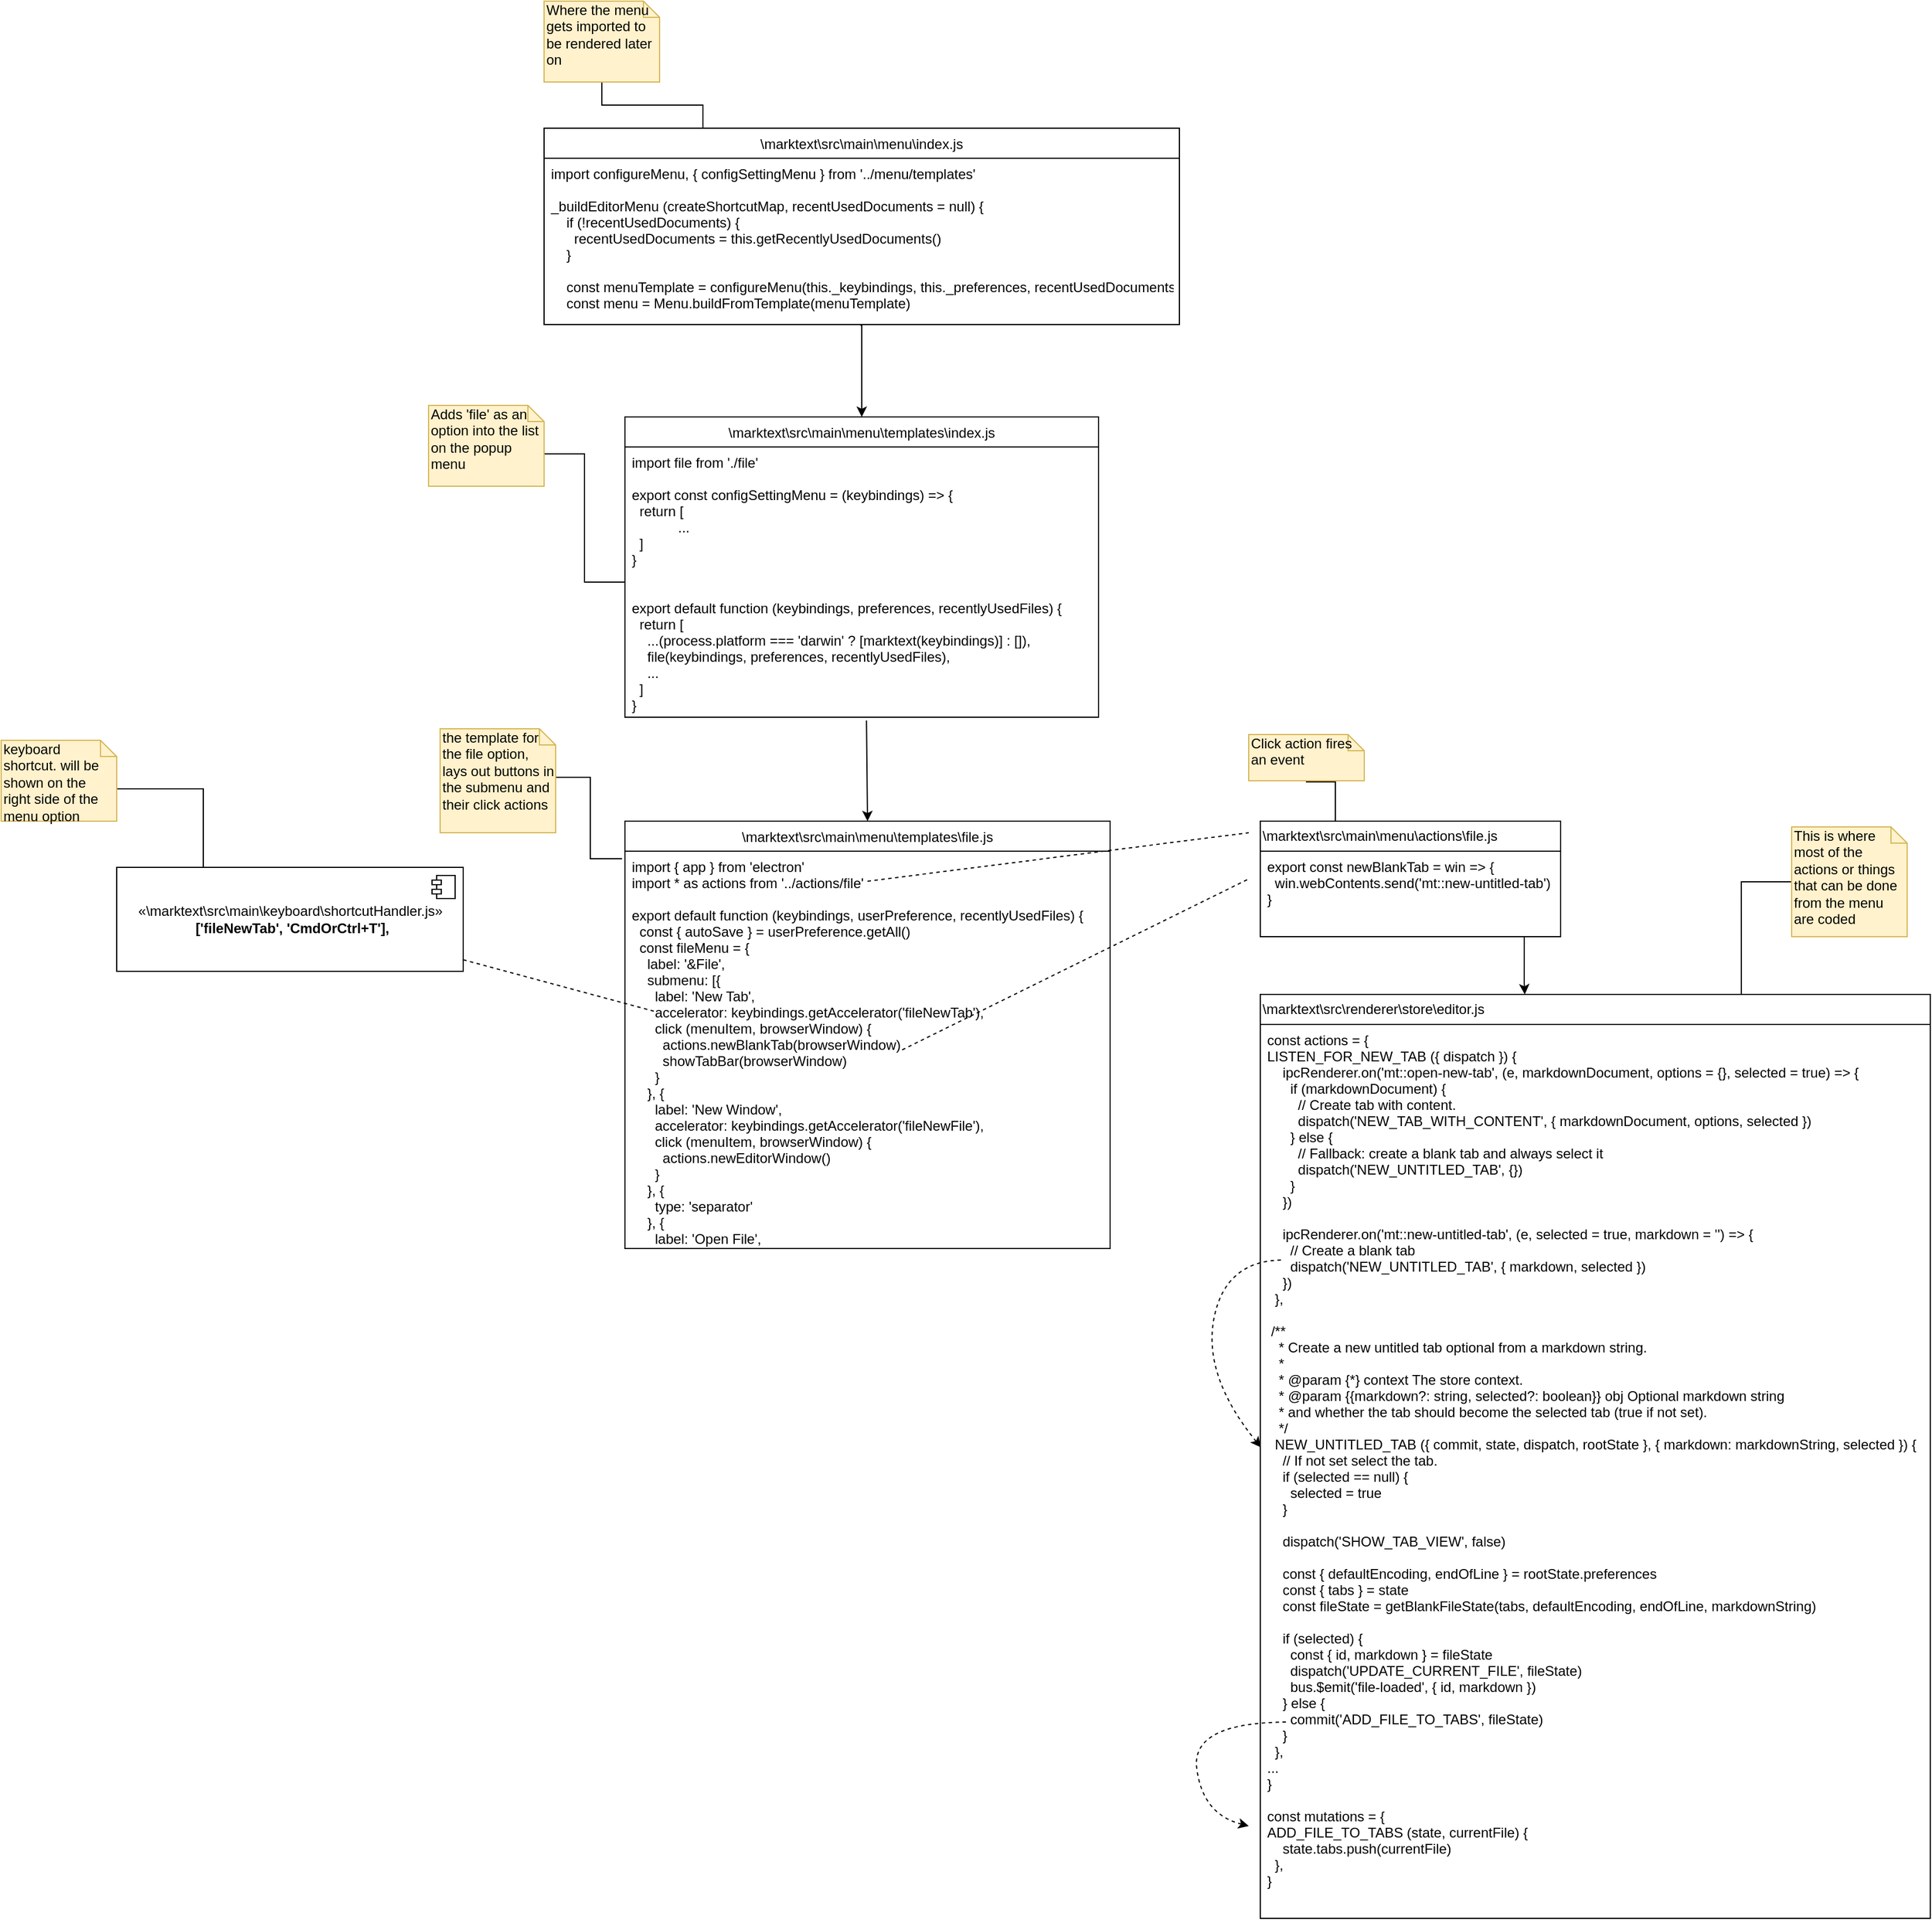 <mxfile version="12.1.1" type="device" pages="1"><diagram id="1sabPQiXXw43EsUsUc8E" name="Page-1"><mxGraphModel dx="3276" dy="1188" grid="1" gridSize="10" guides="1" tooltips="1" connect="1" arrows="1" fold="1" page="1" pageScale="1" pageWidth="850" pageHeight="1100" math="0" shadow="0"><root><mxCell id="0"/><mxCell id="1" parent="0"/><mxCell id="pgxVUhfu4pkTBuQHHNV--4" value="\marktext\src\main\menu\index.js" style="swimlane;fontStyle=0;childLayout=stackLayout;horizontal=1;startSize=26;fillColor=none;horizontalStack=0;resizeParent=1;resizeParentMax=0;resizeLast=0;collapsible=1;marginBottom=0;" vertex="1" parent="1"><mxGeometry x="20" y="170" width="550" height="170" as="geometry"/></mxCell><mxCell id="pgxVUhfu4pkTBuQHHNV--5" value="import configureMenu, { configSettingMenu } from '../menu/templates'&#10; &#10;_buildEditorMenu (createShortcutMap, recentUsedDocuments = null) {&#10;    if (!recentUsedDocuments) {&#10;      recentUsedDocuments = this.getRecentlyUsedDocuments()&#10;    }&#10;&#10;    const menuTemplate = configureMenu(this._keybindings, this._preferences, recentUsedDocuments)&#10;    const menu = Menu.buildFromTemplate(menuTemplate)" style="text;strokeColor=none;fillColor=none;align=left;verticalAlign=top;spacingLeft=4;spacingRight=4;overflow=hidden;rotatable=0;points=[[0,0.5],[1,0.5]];portConstraint=eastwest;labelBackgroundColor=#ffffff;horizontal=1;" vertex="1" parent="pgxVUhfu4pkTBuQHHNV--4"><mxGeometry y="26" width="550" height="144" as="geometry"/></mxCell><mxCell id="pgxVUhfu4pkTBuQHHNV--14" value="" style="edgeStyle=orthogonalEdgeStyle;rounded=0;orthogonalLoop=1;jettySize=auto;html=1;entryX=0.25;entryY=0;entryDx=0;entryDy=0;verticalAlign=middle;endArrow=none;endFill=0;" edge="1" parent="1" source="pgxVUhfu4pkTBuQHHNV--12" target="pgxVUhfu4pkTBuQHHNV--4"><mxGeometry relative="1" as="geometry"><mxPoint x="200" y="95" as="targetPoint"/></mxGeometry></mxCell><mxCell id="pgxVUhfu4pkTBuQHHNV--12" value="Where the menu gets imported to be rendered later on" style="shape=note;whiteSpace=wrap;html=1;size=14;verticalAlign=top;align=left;spacingTop=-6;fillColor=#fff2cc;strokeColor=#d6b656;" vertex="1" parent="1"><mxGeometry x="20" y="60" width="100" height="70" as="geometry"/></mxCell><mxCell id="pgxVUhfu4pkTBuQHHNV--16" value="\marktext\src\main\menu\templates\index.js" style="swimlane;fontStyle=0;childLayout=stackLayout;horizontal=1;startSize=26;fillColor=none;horizontalStack=0;resizeParent=1;resizeParentMax=0;resizeLast=0;collapsible=1;marginBottom=0;" vertex="1" parent="1"><mxGeometry x="90" y="420" width="410" height="260" as="geometry"/></mxCell><mxCell id="pgxVUhfu4pkTBuQHHNV--17" value="import file from './file'&#10;&#10;export const configSettingMenu = (keybindings) =&gt; {&#10;  return [&#10;            ...&#10;  ]&#10;}&#10;&#10;&#10;export default function (keybindings, preferences, recentlyUsedFiles) {&#10;  return [&#10;    ...(process.platform === 'darwin' ? [marktext(keybindings)] : []),&#10;    file(keybindings, preferences, recentlyUsedFiles),&#10;    ...&#10;  ]&#10;}" style="text;strokeColor=none;fillColor=none;align=left;verticalAlign=top;spacingLeft=4;spacingRight=4;overflow=hidden;rotatable=0;points=[[0,0.5],[1,0.5]];portConstraint=eastwest;" vertex="1" parent="pgxVUhfu4pkTBuQHHNV--16"><mxGeometry y="26" width="410" height="234" as="geometry"/></mxCell><mxCell id="pgxVUhfu4pkTBuQHHNV--20" style="edgeStyle=orthogonalEdgeStyle;rounded=0;orthogonalLoop=1;jettySize=auto;html=1;endArrow=classic;endFill=1;exitX=0.498;exitY=1.005;exitDx=0;exitDy=0;exitPerimeter=0;entryX=0.5;entryY=0;entryDx=0;entryDy=0;" edge="1" parent="1" source="pgxVUhfu4pkTBuQHHNV--5" target="pgxVUhfu4pkTBuQHHNV--16"><mxGeometry relative="1" as="geometry"><mxPoint x="260" y="339" as="sourcePoint"/><mxPoint x="260" y="420" as="targetPoint"/><Array as="points"><mxPoint x="295" y="341"/></Array></mxGeometry></mxCell><mxCell id="pgxVUhfu4pkTBuQHHNV--23" style="edgeStyle=orthogonalEdgeStyle;rounded=0;orthogonalLoop=1;jettySize=auto;html=1;exitX=0;exitY=0;exitDx=100;exitDy=42;exitPerimeter=0;endArrow=none;endFill=0;" edge="1" parent="1" source="pgxVUhfu4pkTBuQHHNV--22" target="pgxVUhfu4pkTBuQHHNV--17"><mxGeometry relative="1" as="geometry"/></mxCell><mxCell id="pgxVUhfu4pkTBuQHHNV--22" value="Adds 'file' as an option into the list on the popup menu" style="shape=note;whiteSpace=wrap;html=1;size=14;verticalAlign=top;align=left;spacingTop=-6;fillColor=#fff2cc;strokeColor=#d6b656;" vertex="1" parent="1"><mxGeometry x="-80" y="410" width="100" height="70" as="geometry"/></mxCell><mxCell id="pgxVUhfu4pkTBuQHHNV--24" value="\marktext\src\main\menu\templates\file.js" style="swimlane;fontStyle=0;childLayout=stackLayout;horizontal=1;startSize=26;fillColor=none;horizontalStack=0;resizeParent=1;resizeParentMax=0;resizeLast=0;collapsible=1;marginBottom=0;" vertex="1" parent="1"><mxGeometry x="90" y="770" width="420" height="370" as="geometry"/></mxCell><mxCell id="pgxVUhfu4pkTBuQHHNV--48" value="" style="endArrow=none;dashed=1;html=1;strokeColor=#000000;" edge="1" parent="pgxVUhfu4pkTBuQHHNV--24"><mxGeometry width="50" height="50" relative="1" as="geometry"><mxPoint x="210" y="52" as="sourcePoint"/><mxPoint x="540" y="10" as="targetPoint"/></mxGeometry></mxCell><mxCell id="pgxVUhfu4pkTBuQHHNV--49" value="" style="endArrow=none;dashed=1;html=1;strokeColor=#000000;" edge="1" parent="pgxVUhfu4pkTBuQHHNV--24"><mxGeometry width="50" height="50" relative="1" as="geometry"><mxPoint x="240" y="198" as="sourcePoint"/><mxPoint x="540" y="50" as="targetPoint"/></mxGeometry></mxCell><mxCell id="pgxVUhfu4pkTBuQHHNV--25" value="import { app } from 'electron'&#10;import * as actions from '../actions/file'&#10;&#10;export default function (keybindings, userPreference, recentlyUsedFiles) {&#10;  const { autoSave } = userPreference.getAll()&#10;  const fileMenu = {&#10;    label: '&amp;File',&#10;    submenu: [{&#10;      label: 'New Tab',&#10;      accelerator: keybindings.getAccelerator('fileNewTab'),&#10;      click (menuItem, browserWindow) {&#10;        actions.newBlankTab(browserWindow)&#10;        showTabBar(browserWindow)&#10;      }&#10;    }, {&#10;      label: 'New Window',&#10;      accelerator: keybindings.getAccelerator('fileNewFile'),&#10;      click (menuItem, browserWindow) {&#10;        actions.newEditorWindow()&#10;      }&#10;    }, {&#10;      type: 'separator'&#10;    }, {&#10;      label: 'Open File'," style="text;strokeColor=none;fillColor=none;align=left;verticalAlign=top;spacingLeft=4;spacingRight=4;overflow=hidden;rotatable=0;points=[[0,0.5],[1,0.5]];portConstraint=eastwest;" vertex="1" parent="pgxVUhfu4pkTBuQHHNV--24"><mxGeometry y="26" width="420" height="344" as="geometry"/></mxCell><mxCell id="pgxVUhfu4pkTBuQHHNV--28" value="«\marktext\src\main\keyboard\shortcutHandler.js»&lt;br&gt;&lt;b&gt;&amp;nbsp;['fileNewTab', 'CmdOrCtrl+T'],&lt;/b&gt;" style="html=1;" vertex="1" parent="1"><mxGeometry x="-350" y="810" width="300" height="90" as="geometry"/></mxCell><mxCell id="pgxVUhfu4pkTBuQHHNV--29" value="" style="shape=component;jettyWidth=8;jettyHeight=4;" vertex="1" parent="pgxVUhfu4pkTBuQHHNV--28"><mxGeometry x="1" width="20" height="20" relative="1" as="geometry"><mxPoint x="-27" y="7" as="offset"/></mxGeometry></mxCell><mxCell id="pgxVUhfu4pkTBuQHHNV--35" value="" style="endArrow=none;dashed=1;html=1;strokeColor=#000000;" edge="1" parent="1"><mxGeometry width="50" height="50" relative="1" as="geometry"><mxPoint x="-50" y="890" as="sourcePoint"/><mxPoint x="115" y="934.5" as="targetPoint"/></mxGeometry></mxCell><mxCell id="pgxVUhfu4pkTBuQHHNV--40" style="edgeStyle=orthogonalEdgeStyle;rounded=0;orthogonalLoop=1;jettySize=auto;html=1;exitX=0;exitY=0;exitDx=100;exitDy=42;exitPerimeter=0;entryX=0.25;entryY=0;entryDx=0;entryDy=0;endArrow=none;endFill=0;strokeColor=#000000;" edge="1" parent="1" source="pgxVUhfu4pkTBuQHHNV--39" target="pgxVUhfu4pkTBuQHHNV--28"><mxGeometry relative="1" as="geometry"/></mxCell><mxCell id="pgxVUhfu4pkTBuQHHNV--39" value="keyboard shortcut. will be shown on the right side of the menu option" style="shape=note;whiteSpace=wrap;html=1;size=14;verticalAlign=top;align=left;spacingTop=-6;fillColor=#fff2cc;strokeColor=#d6b656;" vertex="1" parent="1"><mxGeometry x="-450" y="700" width="100" height="70" as="geometry"/></mxCell><mxCell id="pgxVUhfu4pkTBuQHHNV--42" value="\marktext\src\main\menu\actions\file.js" style="swimlane;fontStyle=0;childLayout=stackLayout;horizontal=1;startSize=26;horizontalStack=0;resizeParent=1;resizeParentMax=0;resizeLast=0;collapsible=1;marginBottom=0;align=left;html=1;" vertex="1" parent="1"><mxGeometry x="640" y="770" width="260" height="100" as="geometry"/></mxCell><mxCell id="pgxVUhfu4pkTBuQHHNV--43" value="export const newBlankTab = win =&gt; {&#10;  win.webContents.send('mt::new-untitled-tab')&#10;}" style="text;strokeColor=none;fillColor=none;align=left;verticalAlign=top;spacingLeft=4;spacingRight=4;overflow=hidden;rotatable=0;points=[[0,0.5],[1,0.5]];portConstraint=eastwest;" vertex="1" parent="pgxVUhfu4pkTBuQHHNV--42"><mxGeometry y="26" width="260" height="74" as="geometry"/></mxCell><mxCell id="pgxVUhfu4pkTBuQHHNV--47" style="edgeStyle=orthogonalEdgeStyle;rounded=0;orthogonalLoop=1;jettySize=auto;html=1;exitX=0;exitY=0;exitDx=100;exitDy=42;exitPerimeter=0;entryX=-0.006;entryY=0.019;entryDx=0;entryDy=0;entryPerimeter=0;startSize=26;endArrow=none;endFill=0;strokeColor=#000000;" edge="1" parent="1" source="pgxVUhfu4pkTBuQHHNV--46" target="pgxVUhfu4pkTBuQHHNV--25"><mxGeometry relative="1" as="geometry"/></mxCell><mxCell id="pgxVUhfu4pkTBuQHHNV--46" value="the template for the file option, lays out buttons in the submenu and their click actions" style="shape=note;whiteSpace=wrap;html=1;size=14;verticalAlign=top;align=left;spacingTop=-6;strokeColor=#d6b656;fillColor=#fff2cc;" vertex="1" parent="1"><mxGeometry x="-70" y="690" width="100" height="90" as="geometry"/></mxCell><mxCell id="pgxVUhfu4pkTBuQHHNV--50" value="\marktext\src\renderer\store\editor.js" style="swimlane;fontStyle=0;childLayout=stackLayout;horizontal=1;startSize=26;fillColor=none;horizontalStack=0;resizeParent=1;resizeParentMax=0;resizeLast=0;collapsible=1;marginBottom=0;align=left;html=1;" vertex="1" parent="1"><mxGeometry x="640" y="920" width="580" height="800" as="geometry"/></mxCell><mxCell id="pgxVUhfu4pkTBuQHHNV--60" value="" style="curved=1;endArrow=none;html=1;strokeColor=#000000;exitX=0.001;exitY=0.473;exitDx=0;exitDy=0;exitPerimeter=0;startArrow=classic;startFill=1;endFill=0;dashed=1;" edge="1" parent="pgxVUhfu4pkTBuQHHNV--50" source="pgxVUhfu4pkTBuQHHNV--51"><mxGeometry width="50" height="50" relative="1" as="geometry"><mxPoint x="-60" y="390" as="sourcePoint"/><mxPoint x="20" y="230" as="targetPoint"/><Array as="points"><mxPoint x="-50" y="330"/><mxPoint x="-30" y="230"/></Array></mxGeometry></mxCell><mxCell id="pgxVUhfu4pkTBuQHHNV--51" value="const actions = {&#10;LISTEN_FOR_NEW_TAB ({ dispatch }) {&#10;    ipcRenderer.on('mt::open-new-tab', (e, markdownDocument, options = {}, selected = true) =&gt; {&#10;      if (markdownDocument) {&#10;        // Create tab with content.&#10;        dispatch('NEW_TAB_WITH_CONTENT', { markdownDocument, options, selected })&#10;      } else {&#10;        // Fallback: create a blank tab and always select it&#10;        dispatch('NEW_UNTITLED_TAB', {})&#10;      }&#10;    })&#10;&#10;    ipcRenderer.on('mt::new-untitled-tab', (e, selected = true, markdown = '') =&gt; {&#10;      // Create a blank tab&#10;      dispatch('NEW_UNTITLED_TAB', { markdown, selected })&#10;    })&#10;  },&#10;&#10; /**&#10;   * Create a new untitled tab optional from a markdown string.&#10;   *&#10;   * @param {*} context The store context.&#10;   * @param {{markdown?: string, selected?: boolean}} obj Optional markdown string&#10;   * and whether the tab should become the selected tab (true if not set).&#10;   */&#10;  NEW_UNTITLED_TAB ({ commit, state, dispatch, rootState }, { markdown: markdownString, selected }) {&#10;    // If not set select the tab.&#10;    if (selected == null) {&#10;      selected = true&#10;    }&#10;&#10;    dispatch('SHOW_TAB_VIEW', false)&#10;&#10;    const { defaultEncoding, endOfLine } = rootState.preferences&#10;    const { tabs } = state&#10;    const fileState = getBlankFileState(tabs, defaultEncoding, endOfLine, markdownString)&#10;&#10;    if (selected) {&#10;      const { id, markdown } = fileState&#10;      dispatch('UPDATE_CURRENT_FILE', fileState)&#10;      bus.$emit('file-loaded', { id, markdown })&#10;    } else {&#10;      commit('ADD_FILE_TO_TABS', fileState)&#10;    }&#10;  },&#10;...&#10;}&#10;&#10;const mutations = {&#10;ADD_FILE_TO_TABS (state, currentFile) {&#10;    state.tabs.push(currentFile)&#10;  },&#10;}" style="text;strokeColor=none;fillColor=none;align=left;verticalAlign=top;spacingLeft=4;spacingRight=4;overflow=hidden;rotatable=0;points=[[0,0.5],[1,0.5]];portConstraint=eastwest;" vertex="1" parent="pgxVUhfu4pkTBuQHHNV--50"><mxGeometry y="26" width="580" height="774" as="geometry"/></mxCell><mxCell id="pgxVUhfu4pkTBuQHHNV--59" value="" style="curved=1;endArrow=none;html=1;strokeColor=#000000;endFill=0;startArrow=classic;startFill=1;dashed=1;" edge="1" parent="pgxVUhfu4pkTBuQHHNV--50"><mxGeometry width="50" height="50" relative="1" as="geometry"><mxPoint x="-10" y="720" as="sourcePoint"/><mxPoint x="25" y="630" as="targetPoint"/><Array as="points"><mxPoint x="-50" y="710"/><mxPoint x="-60" y="630"/></Array></mxGeometry></mxCell><mxCell id="pgxVUhfu4pkTBuQHHNV--54" style="edgeStyle=orthogonalEdgeStyle;rounded=0;orthogonalLoop=1;jettySize=auto;html=1;exitX=0.879;exitY=1.005;exitDx=0;exitDy=0;startSize=26;endArrow=classic;endFill=1;strokeColor=#000000;exitPerimeter=0;" edge="1" parent="1" source="pgxVUhfu4pkTBuQHHNV--43" target="pgxVUhfu4pkTBuQHHNV--50"><mxGeometry relative="1" as="geometry"><Array as="points"><mxPoint x="869" y="910"/><mxPoint x="869" y="910"/></Array></mxGeometry></mxCell><mxCell id="pgxVUhfu4pkTBuQHHNV--57" style="edgeStyle=orthogonalEdgeStyle;rounded=0;orthogonalLoop=1;jettySize=auto;html=1;exitX=0.5;exitY=1;exitDx=0;exitDy=0;exitPerimeter=0;entryX=0.25;entryY=0;entryDx=0;entryDy=0;startSize=26;endArrow=none;endFill=0;strokeColor=#000000;" edge="1" parent="1" source="pgxVUhfu4pkTBuQHHNV--56" target="pgxVUhfu4pkTBuQHHNV--42"><mxGeometry relative="1" as="geometry"><Array as="points"><mxPoint x="705" y="736"/></Array></mxGeometry></mxCell><mxCell id="pgxVUhfu4pkTBuQHHNV--56" value="Click action fires an event" style="shape=note;whiteSpace=wrap;html=1;size=14;verticalAlign=top;align=left;spacingTop=-6;startSize=26;fillColor=#fff2cc;strokeColor=#d6b656;" vertex="1" parent="1"><mxGeometry x="630" y="695" width="100" height="40" as="geometry"/></mxCell><mxCell id="pgxVUhfu4pkTBuQHHNV--58" style="edgeStyle=orthogonalEdgeStyle;rounded=0;orthogonalLoop=1;jettySize=auto;html=1;exitX=0.51;exitY=1.012;exitDx=0;exitDy=0;entryX=0.5;entryY=0;entryDx=0;entryDy=0;startSize=26;endArrow=classic;endFill=1;strokeColor=#000000;exitPerimeter=0;" edge="1" parent="1" source="pgxVUhfu4pkTBuQHHNV--17" target="pgxVUhfu4pkTBuQHHNV--24"><mxGeometry relative="1" as="geometry"><Array as="points"><mxPoint x="300" y="683"/></Array></mxGeometry></mxCell><mxCell id="pgxVUhfu4pkTBuQHHNV--62" style="edgeStyle=orthogonalEdgeStyle;rounded=0;orthogonalLoop=1;jettySize=auto;html=1;exitX=0;exitY=0.5;exitDx=0;exitDy=0;exitPerimeter=0;entryX=0.718;entryY=0;entryDx=0;entryDy=0;entryPerimeter=0;startArrow=none;startFill=0;startSize=26;endArrow=none;endFill=0;strokeColor=#000000;fontColor=#000000;" edge="1" parent="1" source="pgxVUhfu4pkTBuQHHNV--61" target="pgxVUhfu4pkTBuQHHNV--50"><mxGeometry relative="1" as="geometry"/></mxCell><mxCell id="pgxVUhfu4pkTBuQHHNV--61" value="This is where most of the actions or things that can be done from the menu are coded" style="shape=note;whiteSpace=wrap;html=1;size=14;verticalAlign=top;align=left;spacingTop=-6;labelBackgroundColor=none;startSize=26;fillColor=#fff2cc;strokeColor=#d6b656;" vertex="1" parent="1"><mxGeometry x="1100" y="775" width="100" height="95" as="geometry"/></mxCell></root></mxGraphModel></diagram></mxfile>